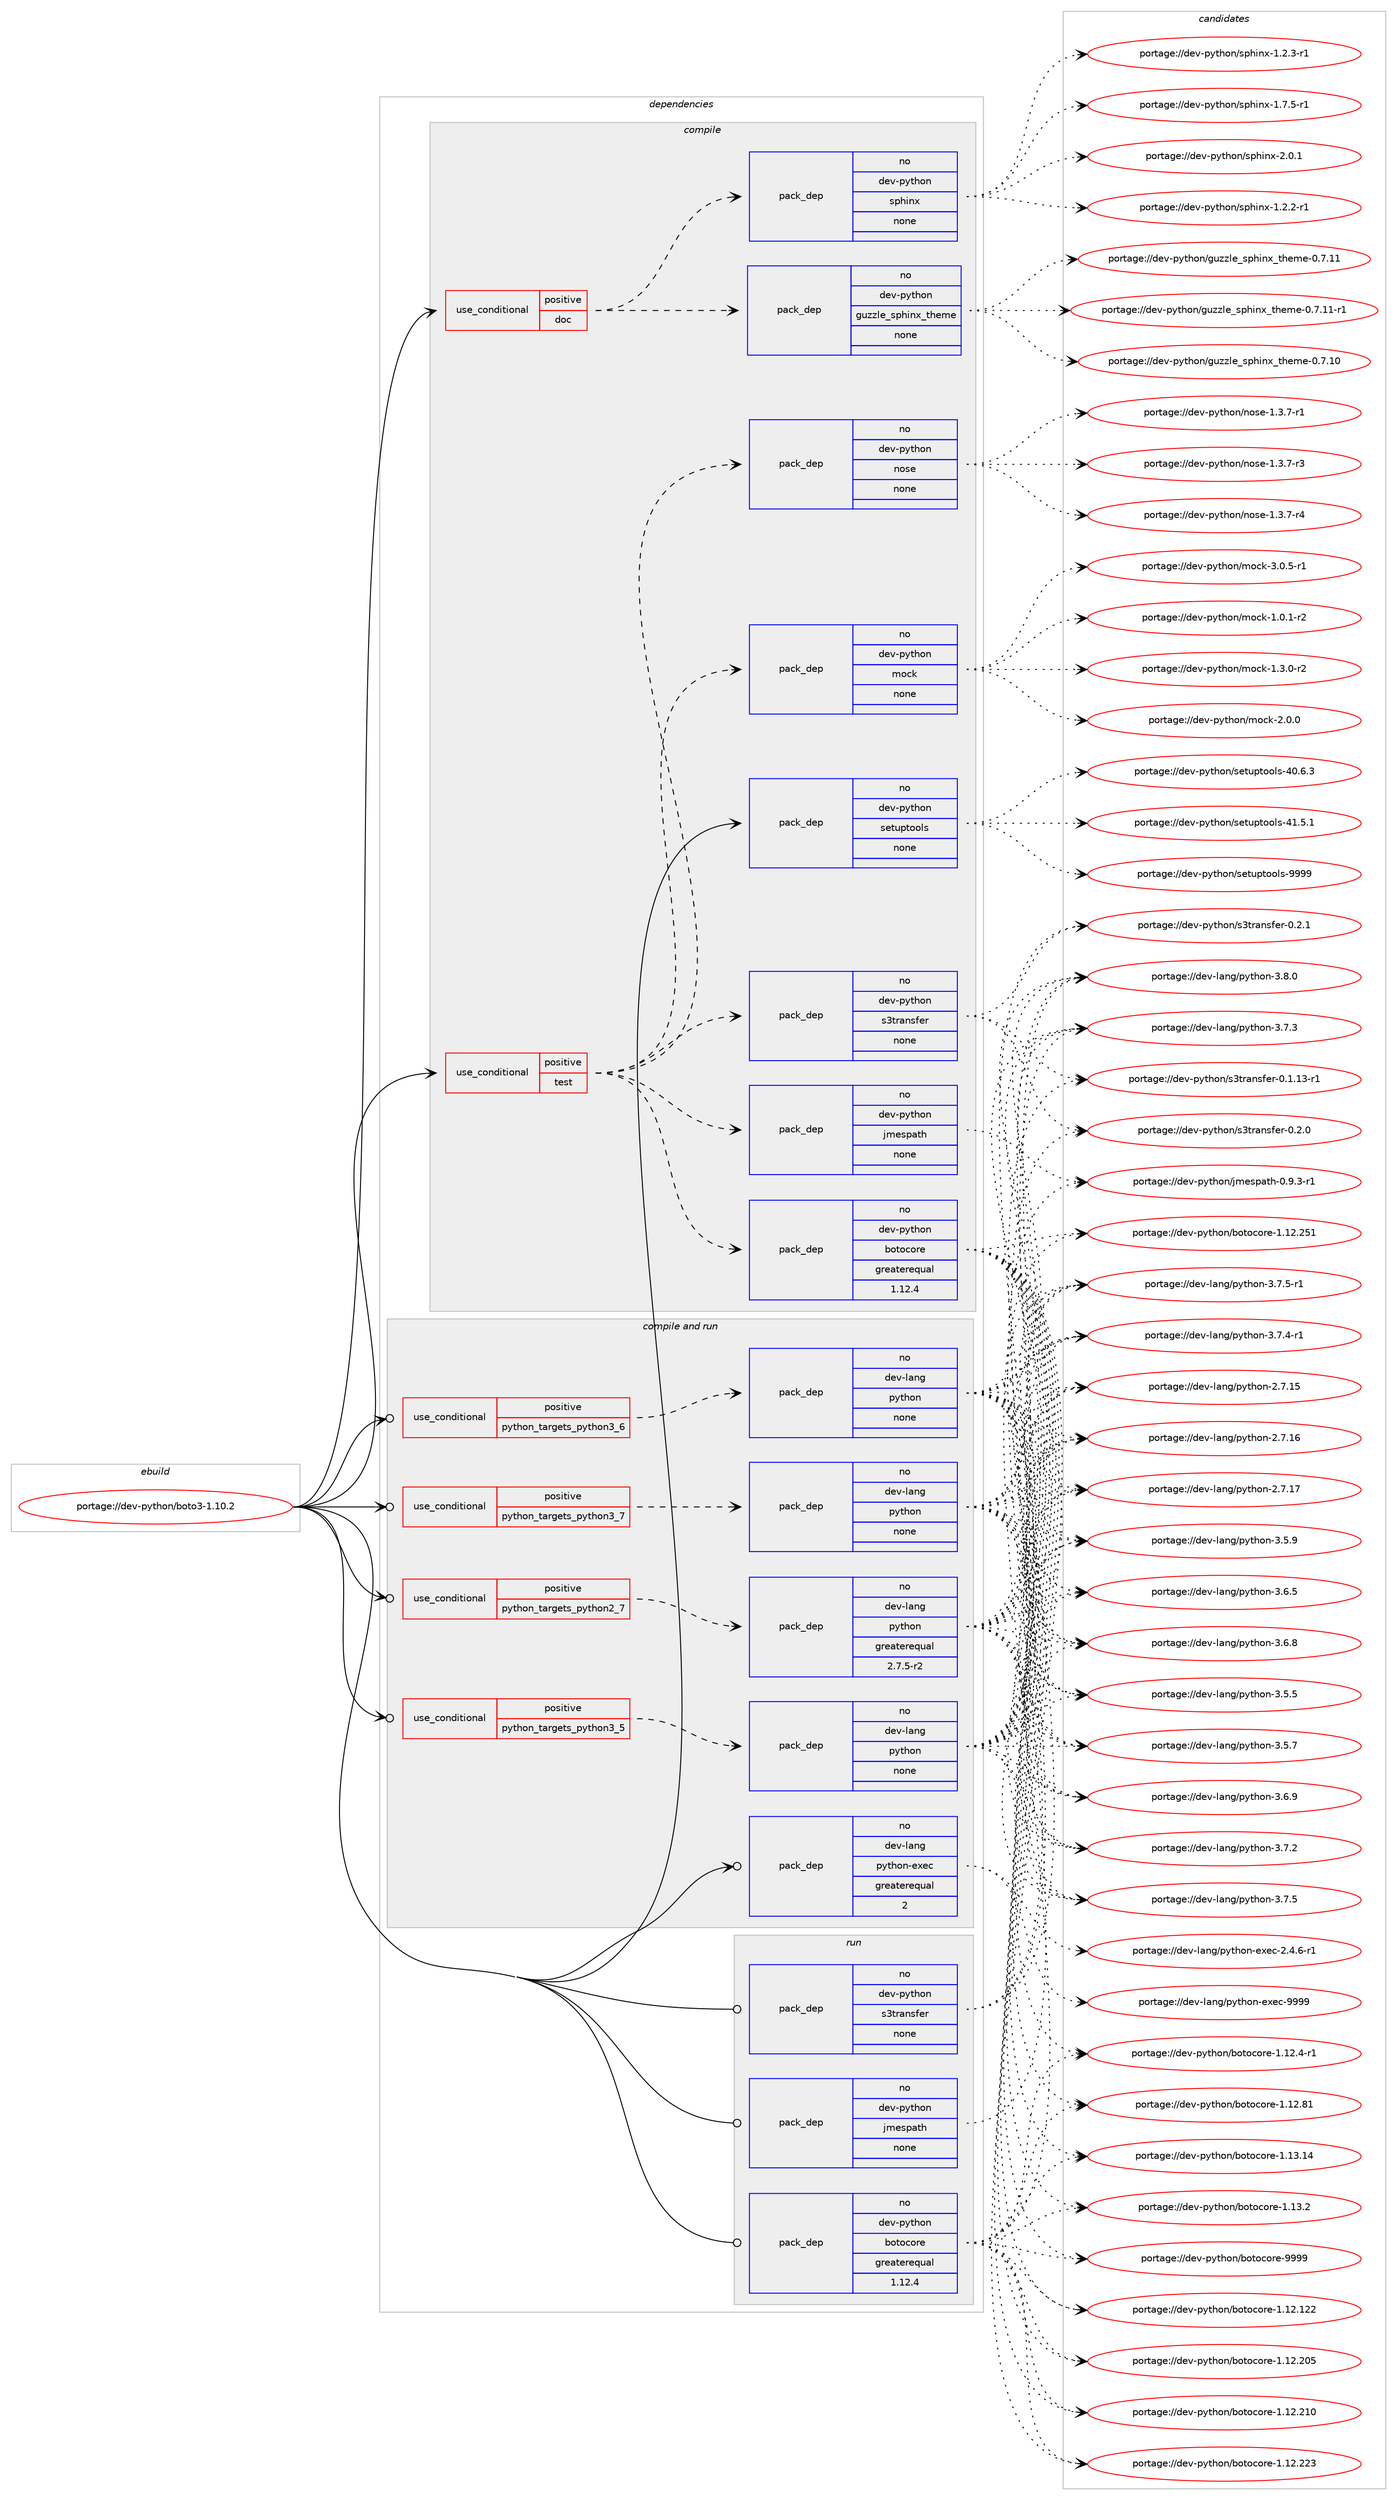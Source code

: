 digraph prolog {

# *************
# Graph options
# *************

newrank=true;
concentrate=true;
compound=true;
graph [rankdir=LR,fontname=Helvetica,fontsize=10,ranksep=1.5];#, ranksep=2.5, nodesep=0.2];
edge  [arrowhead=vee];
node  [fontname=Helvetica,fontsize=10];

# **********
# The ebuild
# **********

subgraph cluster_leftcol {
color=gray;
rank=same;
label=<<i>ebuild</i>>;
id [label="portage://dev-python/boto3-1.10.2", color=red, width=4, href="../dev-python/boto3-1.10.2.svg"];
}

# ****************
# The dependencies
# ****************

subgraph cluster_midcol {
color=gray;
label=<<i>dependencies</i>>;
subgraph cluster_compile {
fillcolor="#eeeeee";
style=filled;
label=<<i>compile</i>>;
subgraph cond26358 {
dependency132342 [label=<<TABLE BORDER="0" CELLBORDER="1" CELLSPACING="0" CELLPADDING="4"><TR><TD ROWSPAN="3" CELLPADDING="10">use_conditional</TD></TR><TR><TD>positive</TD></TR><TR><TD>doc</TD></TR></TABLE>>, shape=none, color=red];
subgraph pack102678 {
dependency132343 [label=<<TABLE BORDER="0" CELLBORDER="1" CELLSPACING="0" CELLPADDING="4" WIDTH="220"><TR><TD ROWSPAN="6" CELLPADDING="30">pack_dep</TD></TR><TR><TD WIDTH="110">no</TD></TR><TR><TD>dev-python</TD></TR><TR><TD>guzzle_sphinx_theme</TD></TR><TR><TD>none</TD></TR><TR><TD></TD></TR></TABLE>>, shape=none, color=blue];
}
dependency132342:e -> dependency132343:w [weight=20,style="dashed",arrowhead="vee"];
subgraph pack102679 {
dependency132344 [label=<<TABLE BORDER="0" CELLBORDER="1" CELLSPACING="0" CELLPADDING="4" WIDTH="220"><TR><TD ROWSPAN="6" CELLPADDING="30">pack_dep</TD></TR><TR><TD WIDTH="110">no</TD></TR><TR><TD>dev-python</TD></TR><TR><TD>sphinx</TD></TR><TR><TD>none</TD></TR><TR><TD></TD></TR></TABLE>>, shape=none, color=blue];
}
dependency132342:e -> dependency132344:w [weight=20,style="dashed",arrowhead="vee"];
}
id:e -> dependency132342:w [weight=20,style="solid",arrowhead="vee"];
subgraph cond26359 {
dependency132345 [label=<<TABLE BORDER="0" CELLBORDER="1" CELLSPACING="0" CELLPADDING="4"><TR><TD ROWSPAN="3" CELLPADDING="10">use_conditional</TD></TR><TR><TD>positive</TD></TR><TR><TD>test</TD></TR></TABLE>>, shape=none, color=red];
subgraph pack102680 {
dependency132346 [label=<<TABLE BORDER="0" CELLBORDER="1" CELLSPACING="0" CELLPADDING="4" WIDTH="220"><TR><TD ROWSPAN="6" CELLPADDING="30">pack_dep</TD></TR><TR><TD WIDTH="110">no</TD></TR><TR><TD>dev-python</TD></TR><TR><TD>botocore</TD></TR><TR><TD>greaterequal</TD></TR><TR><TD>1.12.4</TD></TR></TABLE>>, shape=none, color=blue];
}
dependency132345:e -> dependency132346:w [weight=20,style="dashed",arrowhead="vee"];
subgraph pack102681 {
dependency132347 [label=<<TABLE BORDER="0" CELLBORDER="1" CELLSPACING="0" CELLPADDING="4" WIDTH="220"><TR><TD ROWSPAN="6" CELLPADDING="30">pack_dep</TD></TR><TR><TD WIDTH="110">no</TD></TR><TR><TD>dev-python</TD></TR><TR><TD>jmespath</TD></TR><TR><TD>none</TD></TR><TR><TD></TD></TR></TABLE>>, shape=none, color=blue];
}
dependency132345:e -> dependency132347:w [weight=20,style="dashed",arrowhead="vee"];
subgraph pack102682 {
dependency132348 [label=<<TABLE BORDER="0" CELLBORDER="1" CELLSPACING="0" CELLPADDING="4" WIDTH="220"><TR><TD ROWSPAN="6" CELLPADDING="30">pack_dep</TD></TR><TR><TD WIDTH="110">no</TD></TR><TR><TD>dev-python</TD></TR><TR><TD>s3transfer</TD></TR><TR><TD>none</TD></TR><TR><TD></TD></TR></TABLE>>, shape=none, color=blue];
}
dependency132345:e -> dependency132348:w [weight=20,style="dashed",arrowhead="vee"];
subgraph pack102683 {
dependency132349 [label=<<TABLE BORDER="0" CELLBORDER="1" CELLSPACING="0" CELLPADDING="4" WIDTH="220"><TR><TD ROWSPAN="6" CELLPADDING="30">pack_dep</TD></TR><TR><TD WIDTH="110">no</TD></TR><TR><TD>dev-python</TD></TR><TR><TD>mock</TD></TR><TR><TD>none</TD></TR><TR><TD></TD></TR></TABLE>>, shape=none, color=blue];
}
dependency132345:e -> dependency132349:w [weight=20,style="dashed",arrowhead="vee"];
subgraph pack102684 {
dependency132350 [label=<<TABLE BORDER="0" CELLBORDER="1" CELLSPACING="0" CELLPADDING="4" WIDTH="220"><TR><TD ROWSPAN="6" CELLPADDING="30">pack_dep</TD></TR><TR><TD WIDTH="110">no</TD></TR><TR><TD>dev-python</TD></TR><TR><TD>nose</TD></TR><TR><TD>none</TD></TR><TR><TD></TD></TR></TABLE>>, shape=none, color=blue];
}
dependency132345:e -> dependency132350:w [weight=20,style="dashed",arrowhead="vee"];
}
id:e -> dependency132345:w [weight=20,style="solid",arrowhead="vee"];
subgraph pack102685 {
dependency132351 [label=<<TABLE BORDER="0" CELLBORDER="1" CELLSPACING="0" CELLPADDING="4" WIDTH="220"><TR><TD ROWSPAN="6" CELLPADDING="30">pack_dep</TD></TR><TR><TD WIDTH="110">no</TD></TR><TR><TD>dev-python</TD></TR><TR><TD>setuptools</TD></TR><TR><TD>none</TD></TR><TR><TD></TD></TR></TABLE>>, shape=none, color=blue];
}
id:e -> dependency132351:w [weight=20,style="solid",arrowhead="vee"];
}
subgraph cluster_compileandrun {
fillcolor="#eeeeee";
style=filled;
label=<<i>compile and run</i>>;
subgraph cond26360 {
dependency132352 [label=<<TABLE BORDER="0" CELLBORDER="1" CELLSPACING="0" CELLPADDING="4"><TR><TD ROWSPAN="3" CELLPADDING="10">use_conditional</TD></TR><TR><TD>positive</TD></TR><TR><TD>python_targets_python2_7</TD></TR></TABLE>>, shape=none, color=red];
subgraph pack102686 {
dependency132353 [label=<<TABLE BORDER="0" CELLBORDER="1" CELLSPACING="0" CELLPADDING="4" WIDTH="220"><TR><TD ROWSPAN="6" CELLPADDING="30">pack_dep</TD></TR><TR><TD WIDTH="110">no</TD></TR><TR><TD>dev-lang</TD></TR><TR><TD>python</TD></TR><TR><TD>greaterequal</TD></TR><TR><TD>2.7.5-r2</TD></TR></TABLE>>, shape=none, color=blue];
}
dependency132352:e -> dependency132353:w [weight=20,style="dashed",arrowhead="vee"];
}
id:e -> dependency132352:w [weight=20,style="solid",arrowhead="odotvee"];
subgraph cond26361 {
dependency132354 [label=<<TABLE BORDER="0" CELLBORDER="1" CELLSPACING="0" CELLPADDING="4"><TR><TD ROWSPAN="3" CELLPADDING="10">use_conditional</TD></TR><TR><TD>positive</TD></TR><TR><TD>python_targets_python3_5</TD></TR></TABLE>>, shape=none, color=red];
subgraph pack102687 {
dependency132355 [label=<<TABLE BORDER="0" CELLBORDER="1" CELLSPACING="0" CELLPADDING="4" WIDTH="220"><TR><TD ROWSPAN="6" CELLPADDING="30">pack_dep</TD></TR><TR><TD WIDTH="110">no</TD></TR><TR><TD>dev-lang</TD></TR><TR><TD>python</TD></TR><TR><TD>none</TD></TR><TR><TD></TD></TR></TABLE>>, shape=none, color=blue];
}
dependency132354:e -> dependency132355:w [weight=20,style="dashed",arrowhead="vee"];
}
id:e -> dependency132354:w [weight=20,style="solid",arrowhead="odotvee"];
subgraph cond26362 {
dependency132356 [label=<<TABLE BORDER="0" CELLBORDER="1" CELLSPACING="0" CELLPADDING="4"><TR><TD ROWSPAN="3" CELLPADDING="10">use_conditional</TD></TR><TR><TD>positive</TD></TR><TR><TD>python_targets_python3_6</TD></TR></TABLE>>, shape=none, color=red];
subgraph pack102688 {
dependency132357 [label=<<TABLE BORDER="0" CELLBORDER="1" CELLSPACING="0" CELLPADDING="4" WIDTH="220"><TR><TD ROWSPAN="6" CELLPADDING="30">pack_dep</TD></TR><TR><TD WIDTH="110">no</TD></TR><TR><TD>dev-lang</TD></TR><TR><TD>python</TD></TR><TR><TD>none</TD></TR><TR><TD></TD></TR></TABLE>>, shape=none, color=blue];
}
dependency132356:e -> dependency132357:w [weight=20,style="dashed",arrowhead="vee"];
}
id:e -> dependency132356:w [weight=20,style="solid",arrowhead="odotvee"];
subgraph cond26363 {
dependency132358 [label=<<TABLE BORDER="0" CELLBORDER="1" CELLSPACING="0" CELLPADDING="4"><TR><TD ROWSPAN="3" CELLPADDING="10">use_conditional</TD></TR><TR><TD>positive</TD></TR><TR><TD>python_targets_python3_7</TD></TR></TABLE>>, shape=none, color=red];
subgraph pack102689 {
dependency132359 [label=<<TABLE BORDER="0" CELLBORDER="1" CELLSPACING="0" CELLPADDING="4" WIDTH="220"><TR><TD ROWSPAN="6" CELLPADDING="30">pack_dep</TD></TR><TR><TD WIDTH="110">no</TD></TR><TR><TD>dev-lang</TD></TR><TR><TD>python</TD></TR><TR><TD>none</TD></TR><TR><TD></TD></TR></TABLE>>, shape=none, color=blue];
}
dependency132358:e -> dependency132359:w [weight=20,style="dashed",arrowhead="vee"];
}
id:e -> dependency132358:w [weight=20,style="solid",arrowhead="odotvee"];
subgraph pack102690 {
dependency132360 [label=<<TABLE BORDER="0" CELLBORDER="1" CELLSPACING="0" CELLPADDING="4" WIDTH="220"><TR><TD ROWSPAN="6" CELLPADDING="30">pack_dep</TD></TR><TR><TD WIDTH="110">no</TD></TR><TR><TD>dev-lang</TD></TR><TR><TD>python-exec</TD></TR><TR><TD>greaterequal</TD></TR><TR><TD>2</TD></TR></TABLE>>, shape=none, color=blue];
}
id:e -> dependency132360:w [weight=20,style="solid",arrowhead="odotvee"];
}
subgraph cluster_run {
fillcolor="#eeeeee";
style=filled;
label=<<i>run</i>>;
subgraph pack102691 {
dependency132361 [label=<<TABLE BORDER="0" CELLBORDER="1" CELLSPACING="0" CELLPADDING="4" WIDTH="220"><TR><TD ROWSPAN="6" CELLPADDING="30">pack_dep</TD></TR><TR><TD WIDTH="110">no</TD></TR><TR><TD>dev-python</TD></TR><TR><TD>botocore</TD></TR><TR><TD>greaterequal</TD></TR><TR><TD>1.12.4</TD></TR></TABLE>>, shape=none, color=blue];
}
id:e -> dependency132361:w [weight=20,style="solid",arrowhead="odot"];
subgraph pack102692 {
dependency132362 [label=<<TABLE BORDER="0" CELLBORDER="1" CELLSPACING="0" CELLPADDING="4" WIDTH="220"><TR><TD ROWSPAN="6" CELLPADDING="30">pack_dep</TD></TR><TR><TD WIDTH="110">no</TD></TR><TR><TD>dev-python</TD></TR><TR><TD>jmespath</TD></TR><TR><TD>none</TD></TR><TR><TD></TD></TR></TABLE>>, shape=none, color=blue];
}
id:e -> dependency132362:w [weight=20,style="solid",arrowhead="odot"];
subgraph pack102693 {
dependency132363 [label=<<TABLE BORDER="0" CELLBORDER="1" CELLSPACING="0" CELLPADDING="4" WIDTH="220"><TR><TD ROWSPAN="6" CELLPADDING="30">pack_dep</TD></TR><TR><TD WIDTH="110">no</TD></TR><TR><TD>dev-python</TD></TR><TR><TD>s3transfer</TD></TR><TR><TD>none</TD></TR><TR><TD></TD></TR></TABLE>>, shape=none, color=blue];
}
id:e -> dependency132363:w [weight=20,style="solid",arrowhead="odot"];
}
}

# **************
# The candidates
# **************

subgraph cluster_choices {
rank=same;
color=gray;
label=<<i>candidates</i>>;

subgraph choice102678 {
color=black;
nodesep=1;
choiceportage1001011184511212111610411111047103117122122108101951151121041051101209511610410110910145484655464948 [label="portage://dev-python/guzzle_sphinx_theme-0.7.10", color=red, width=4,href="../dev-python/guzzle_sphinx_theme-0.7.10.svg"];
choiceportage1001011184511212111610411111047103117122122108101951151121041051101209511610410110910145484655464949 [label="portage://dev-python/guzzle_sphinx_theme-0.7.11", color=red, width=4,href="../dev-python/guzzle_sphinx_theme-0.7.11.svg"];
choiceportage10010111845112121116104111110471031171221221081019511511210410511012095116104101109101454846554649494511449 [label="portage://dev-python/guzzle_sphinx_theme-0.7.11-r1", color=red, width=4,href="../dev-python/guzzle_sphinx_theme-0.7.11-r1.svg"];
dependency132343:e -> choiceportage1001011184511212111610411111047103117122122108101951151121041051101209511610410110910145484655464948:w [style=dotted,weight="100"];
dependency132343:e -> choiceportage1001011184511212111610411111047103117122122108101951151121041051101209511610410110910145484655464949:w [style=dotted,weight="100"];
dependency132343:e -> choiceportage10010111845112121116104111110471031171221221081019511511210410511012095116104101109101454846554649494511449:w [style=dotted,weight="100"];
}
subgraph choice102679 {
color=black;
nodesep=1;
choiceportage10010111845112121116104111110471151121041051101204549465046504511449 [label="portage://dev-python/sphinx-1.2.2-r1", color=red, width=4,href="../dev-python/sphinx-1.2.2-r1.svg"];
choiceportage10010111845112121116104111110471151121041051101204549465046514511449 [label="portage://dev-python/sphinx-1.2.3-r1", color=red, width=4,href="../dev-python/sphinx-1.2.3-r1.svg"];
choiceportage10010111845112121116104111110471151121041051101204549465546534511449 [label="portage://dev-python/sphinx-1.7.5-r1", color=red, width=4,href="../dev-python/sphinx-1.7.5-r1.svg"];
choiceportage1001011184511212111610411111047115112104105110120455046484649 [label="portage://dev-python/sphinx-2.0.1", color=red, width=4,href="../dev-python/sphinx-2.0.1.svg"];
dependency132344:e -> choiceportage10010111845112121116104111110471151121041051101204549465046504511449:w [style=dotted,weight="100"];
dependency132344:e -> choiceportage10010111845112121116104111110471151121041051101204549465046514511449:w [style=dotted,weight="100"];
dependency132344:e -> choiceportage10010111845112121116104111110471151121041051101204549465546534511449:w [style=dotted,weight="100"];
dependency132344:e -> choiceportage1001011184511212111610411111047115112104105110120455046484649:w [style=dotted,weight="100"];
}
subgraph choice102680 {
color=black;
nodesep=1;
choiceportage10010111845112121116104111110479811111611199111114101454946495046495050 [label="portage://dev-python/botocore-1.12.122", color=red, width=4,href="../dev-python/botocore-1.12.122.svg"];
choiceportage10010111845112121116104111110479811111611199111114101454946495046504853 [label="portage://dev-python/botocore-1.12.205", color=red, width=4,href="../dev-python/botocore-1.12.205.svg"];
choiceportage10010111845112121116104111110479811111611199111114101454946495046504948 [label="portage://dev-python/botocore-1.12.210", color=red, width=4,href="../dev-python/botocore-1.12.210.svg"];
choiceportage10010111845112121116104111110479811111611199111114101454946495046505051 [label="portage://dev-python/botocore-1.12.223", color=red, width=4,href="../dev-python/botocore-1.12.223.svg"];
choiceportage10010111845112121116104111110479811111611199111114101454946495046505349 [label="portage://dev-python/botocore-1.12.251", color=red, width=4,href="../dev-python/botocore-1.12.251.svg"];
choiceportage10010111845112121116104111110479811111611199111114101454946495046524511449 [label="portage://dev-python/botocore-1.12.4-r1", color=red, width=4,href="../dev-python/botocore-1.12.4-r1.svg"];
choiceportage100101118451121211161041111104798111116111991111141014549464950465649 [label="portage://dev-python/botocore-1.12.81", color=red, width=4,href="../dev-python/botocore-1.12.81.svg"];
choiceportage100101118451121211161041111104798111116111991111141014549464951464952 [label="portage://dev-python/botocore-1.13.14", color=red, width=4,href="../dev-python/botocore-1.13.14.svg"];
choiceportage1001011184511212111610411111047981111161119911111410145494649514650 [label="portage://dev-python/botocore-1.13.2", color=red, width=4,href="../dev-python/botocore-1.13.2.svg"];
choiceportage100101118451121211161041111104798111116111991111141014557575757 [label="portage://dev-python/botocore-9999", color=red, width=4,href="../dev-python/botocore-9999.svg"];
dependency132346:e -> choiceportage10010111845112121116104111110479811111611199111114101454946495046495050:w [style=dotted,weight="100"];
dependency132346:e -> choiceportage10010111845112121116104111110479811111611199111114101454946495046504853:w [style=dotted,weight="100"];
dependency132346:e -> choiceportage10010111845112121116104111110479811111611199111114101454946495046504948:w [style=dotted,weight="100"];
dependency132346:e -> choiceportage10010111845112121116104111110479811111611199111114101454946495046505051:w [style=dotted,weight="100"];
dependency132346:e -> choiceportage10010111845112121116104111110479811111611199111114101454946495046505349:w [style=dotted,weight="100"];
dependency132346:e -> choiceportage10010111845112121116104111110479811111611199111114101454946495046524511449:w [style=dotted,weight="100"];
dependency132346:e -> choiceportage100101118451121211161041111104798111116111991111141014549464950465649:w [style=dotted,weight="100"];
dependency132346:e -> choiceportage100101118451121211161041111104798111116111991111141014549464951464952:w [style=dotted,weight="100"];
dependency132346:e -> choiceportage1001011184511212111610411111047981111161119911111410145494649514650:w [style=dotted,weight="100"];
dependency132346:e -> choiceportage100101118451121211161041111104798111116111991111141014557575757:w [style=dotted,weight="100"];
}
subgraph choice102681 {
color=black;
nodesep=1;
choiceportage1001011184511212111610411111047106109101115112971161044548465746514511449 [label="portage://dev-python/jmespath-0.9.3-r1", color=red, width=4,href="../dev-python/jmespath-0.9.3-r1.svg"];
dependency132347:e -> choiceportage1001011184511212111610411111047106109101115112971161044548465746514511449:w [style=dotted,weight="100"];
}
subgraph choice102682 {
color=black;
nodesep=1;
choiceportage10010111845112121116104111110471155111611497110115102101114454846494649514511449 [label="portage://dev-python/s3transfer-0.1.13-r1", color=red, width=4,href="../dev-python/s3transfer-0.1.13-r1.svg"];
choiceportage10010111845112121116104111110471155111611497110115102101114454846504648 [label="portage://dev-python/s3transfer-0.2.0", color=red, width=4,href="../dev-python/s3transfer-0.2.0.svg"];
choiceportage10010111845112121116104111110471155111611497110115102101114454846504649 [label="portage://dev-python/s3transfer-0.2.1", color=red, width=4,href="../dev-python/s3transfer-0.2.1.svg"];
dependency132348:e -> choiceportage10010111845112121116104111110471155111611497110115102101114454846494649514511449:w [style=dotted,weight="100"];
dependency132348:e -> choiceportage10010111845112121116104111110471155111611497110115102101114454846504648:w [style=dotted,weight="100"];
dependency132348:e -> choiceportage10010111845112121116104111110471155111611497110115102101114454846504649:w [style=dotted,weight="100"];
}
subgraph choice102683 {
color=black;
nodesep=1;
choiceportage1001011184511212111610411111047109111991074549464846494511450 [label="portage://dev-python/mock-1.0.1-r2", color=red, width=4,href="../dev-python/mock-1.0.1-r2.svg"];
choiceportage1001011184511212111610411111047109111991074549465146484511450 [label="portage://dev-python/mock-1.3.0-r2", color=red, width=4,href="../dev-python/mock-1.3.0-r2.svg"];
choiceportage100101118451121211161041111104710911199107455046484648 [label="portage://dev-python/mock-2.0.0", color=red, width=4,href="../dev-python/mock-2.0.0.svg"];
choiceportage1001011184511212111610411111047109111991074551464846534511449 [label="portage://dev-python/mock-3.0.5-r1", color=red, width=4,href="../dev-python/mock-3.0.5-r1.svg"];
dependency132349:e -> choiceportage1001011184511212111610411111047109111991074549464846494511450:w [style=dotted,weight="100"];
dependency132349:e -> choiceportage1001011184511212111610411111047109111991074549465146484511450:w [style=dotted,weight="100"];
dependency132349:e -> choiceportage100101118451121211161041111104710911199107455046484648:w [style=dotted,weight="100"];
dependency132349:e -> choiceportage1001011184511212111610411111047109111991074551464846534511449:w [style=dotted,weight="100"];
}
subgraph choice102684 {
color=black;
nodesep=1;
choiceportage10010111845112121116104111110471101111151014549465146554511449 [label="portage://dev-python/nose-1.3.7-r1", color=red, width=4,href="../dev-python/nose-1.3.7-r1.svg"];
choiceportage10010111845112121116104111110471101111151014549465146554511451 [label="portage://dev-python/nose-1.3.7-r3", color=red, width=4,href="../dev-python/nose-1.3.7-r3.svg"];
choiceportage10010111845112121116104111110471101111151014549465146554511452 [label="portage://dev-python/nose-1.3.7-r4", color=red, width=4,href="../dev-python/nose-1.3.7-r4.svg"];
dependency132350:e -> choiceportage10010111845112121116104111110471101111151014549465146554511449:w [style=dotted,weight="100"];
dependency132350:e -> choiceportage10010111845112121116104111110471101111151014549465146554511451:w [style=dotted,weight="100"];
dependency132350:e -> choiceportage10010111845112121116104111110471101111151014549465146554511452:w [style=dotted,weight="100"];
}
subgraph choice102685 {
color=black;
nodesep=1;
choiceportage100101118451121211161041111104711510111611711211611111110811545524846544651 [label="portage://dev-python/setuptools-40.6.3", color=red, width=4,href="../dev-python/setuptools-40.6.3.svg"];
choiceportage100101118451121211161041111104711510111611711211611111110811545524946534649 [label="portage://dev-python/setuptools-41.5.1", color=red, width=4,href="../dev-python/setuptools-41.5.1.svg"];
choiceportage10010111845112121116104111110471151011161171121161111111081154557575757 [label="portage://dev-python/setuptools-9999", color=red, width=4,href="../dev-python/setuptools-9999.svg"];
dependency132351:e -> choiceportage100101118451121211161041111104711510111611711211611111110811545524846544651:w [style=dotted,weight="100"];
dependency132351:e -> choiceportage100101118451121211161041111104711510111611711211611111110811545524946534649:w [style=dotted,weight="100"];
dependency132351:e -> choiceportage10010111845112121116104111110471151011161171121161111111081154557575757:w [style=dotted,weight="100"];
}
subgraph choice102686 {
color=black;
nodesep=1;
choiceportage10010111845108971101034711212111610411111045504655464953 [label="portage://dev-lang/python-2.7.15", color=red, width=4,href="../dev-lang/python-2.7.15.svg"];
choiceportage10010111845108971101034711212111610411111045504655464954 [label="portage://dev-lang/python-2.7.16", color=red, width=4,href="../dev-lang/python-2.7.16.svg"];
choiceportage10010111845108971101034711212111610411111045504655464955 [label="portage://dev-lang/python-2.7.17", color=red, width=4,href="../dev-lang/python-2.7.17.svg"];
choiceportage100101118451089711010347112121116104111110455146534653 [label="portage://dev-lang/python-3.5.5", color=red, width=4,href="../dev-lang/python-3.5.5.svg"];
choiceportage100101118451089711010347112121116104111110455146534655 [label="portage://dev-lang/python-3.5.7", color=red, width=4,href="../dev-lang/python-3.5.7.svg"];
choiceportage100101118451089711010347112121116104111110455146534657 [label="portage://dev-lang/python-3.5.9", color=red, width=4,href="../dev-lang/python-3.5.9.svg"];
choiceportage100101118451089711010347112121116104111110455146544653 [label="portage://dev-lang/python-3.6.5", color=red, width=4,href="../dev-lang/python-3.6.5.svg"];
choiceportage100101118451089711010347112121116104111110455146544656 [label="portage://dev-lang/python-3.6.8", color=red, width=4,href="../dev-lang/python-3.6.8.svg"];
choiceportage100101118451089711010347112121116104111110455146544657 [label="portage://dev-lang/python-3.6.9", color=red, width=4,href="../dev-lang/python-3.6.9.svg"];
choiceportage100101118451089711010347112121116104111110455146554650 [label="portage://dev-lang/python-3.7.2", color=red, width=4,href="../dev-lang/python-3.7.2.svg"];
choiceportage100101118451089711010347112121116104111110455146554651 [label="portage://dev-lang/python-3.7.3", color=red, width=4,href="../dev-lang/python-3.7.3.svg"];
choiceportage1001011184510897110103471121211161041111104551465546524511449 [label="portage://dev-lang/python-3.7.4-r1", color=red, width=4,href="../dev-lang/python-3.7.4-r1.svg"];
choiceportage100101118451089711010347112121116104111110455146554653 [label="portage://dev-lang/python-3.7.5", color=red, width=4,href="../dev-lang/python-3.7.5.svg"];
choiceportage1001011184510897110103471121211161041111104551465546534511449 [label="portage://dev-lang/python-3.7.5-r1", color=red, width=4,href="../dev-lang/python-3.7.5-r1.svg"];
choiceportage100101118451089711010347112121116104111110455146564648 [label="portage://dev-lang/python-3.8.0", color=red, width=4,href="../dev-lang/python-3.8.0.svg"];
dependency132353:e -> choiceportage10010111845108971101034711212111610411111045504655464953:w [style=dotted,weight="100"];
dependency132353:e -> choiceportage10010111845108971101034711212111610411111045504655464954:w [style=dotted,weight="100"];
dependency132353:e -> choiceportage10010111845108971101034711212111610411111045504655464955:w [style=dotted,weight="100"];
dependency132353:e -> choiceportage100101118451089711010347112121116104111110455146534653:w [style=dotted,weight="100"];
dependency132353:e -> choiceportage100101118451089711010347112121116104111110455146534655:w [style=dotted,weight="100"];
dependency132353:e -> choiceportage100101118451089711010347112121116104111110455146534657:w [style=dotted,weight="100"];
dependency132353:e -> choiceportage100101118451089711010347112121116104111110455146544653:w [style=dotted,weight="100"];
dependency132353:e -> choiceportage100101118451089711010347112121116104111110455146544656:w [style=dotted,weight="100"];
dependency132353:e -> choiceportage100101118451089711010347112121116104111110455146544657:w [style=dotted,weight="100"];
dependency132353:e -> choiceportage100101118451089711010347112121116104111110455146554650:w [style=dotted,weight="100"];
dependency132353:e -> choiceportage100101118451089711010347112121116104111110455146554651:w [style=dotted,weight="100"];
dependency132353:e -> choiceportage1001011184510897110103471121211161041111104551465546524511449:w [style=dotted,weight="100"];
dependency132353:e -> choiceportage100101118451089711010347112121116104111110455146554653:w [style=dotted,weight="100"];
dependency132353:e -> choiceportage1001011184510897110103471121211161041111104551465546534511449:w [style=dotted,weight="100"];
dependency132353:e -> choiceportage100101118451089711010347112121116104111110455146564648:w [style=dotted,weight="100"];
}
subgraph choice102687 {
color=black;
nodesep=1;
choiceportage10010111845108971101034711212111610411111045504655464953 [label="portage://dev-lang/python-2.7.15", color=red, width=4,href="../dev-lang/python-2.7.15.svg"];
choiceportage10010111845108971101034711212111610411111045504655464954 [label="portage://dev-lang/python-2.7.16", color=red, width=4,href="../dev-lang/python-2.7.16.svg"];
choiceportage10010111845108971101034711212111610411111045504655464955 [label="portage://dev-lang/python-2.7.17", color=red, width=4,href="../dev-lang/python-2.7.17.svg"];
choiceportage100101118451089711010347112121116104111110455146534653 [label="portage://dev-lang/python-3.5.5", color=red, width=4,href="../dev-lang/python-3.5.5.svg"];
choiceportage100101118451089711010347112121116104111110455146534655 [label="portage://dev-lang/python-3.5.7", color=red, width=4,href="../dev-lang/python-3.5.7.svg"];
choiceportage100101118451089711010347112121116104111110455146534657 [label="portage://dev-lang/python-3.5.9", color=red, width=4,href="../dev-lang/python-3.5.9.svg"];
choiceportage100101118451089711010347112121116104111110455146544653 [label="portage://dev-lang/python-3.6.5", color=red, width=4,href="../dev-lang/python-3.6.5.svg"];
choiceportage100101118451089711010347112121116104111110455146544656 [label="portage://dev-lang/python-3.6.8", color=red, width=4,href="../dev-lang/python-3.6.8.svg"];
choiceportage100101118451089711010347112121116104111110455146544657 [label="portage://dev-lang/python-3.6.9", color=red, width=4,href="../dev-lang/python-3.6.9.svg"];
choiceportage100101118451089711010347112121116104111110455146554650 [label="portage://dev-lang/python-3.7.2", color=red, width=4,href="../dev-lang/python-3.7.2.svg"];
choiceportage100101118451089711010347112121116104111110455146554651 [label="portage://dev-lang/python-3.7.3", color=red, width=4,href="../dev-lang/python-3.7.3.svg"];
choiceportage1001011184510897110103471121211161041111104551465546524511449 [label="portage://dev-lang/python-3.7.4-r1", color=red, width=4,href="../dev-lang/python-3.7.4-r1.svg"];
choiceportage100101118451089711010347112121116104111110455146554653 [label="portage://dev-lang/python-3.7.5", color=red, width=4,href="../dev-lang/python-3.7.5.svg"];
choiceportage1001011184510897110103471121211161041111104551465546534511449 [label="portage://dev-lang/python-3.7.5-r1", color=red, width=4,href="../dev-lang/python-3.7.5-r1.svg"];
choiceportage100101118451089711010347112121116104111110455146564648 [label="portage://dev-lang/python-3.8.0", color=red, width=4,href="../dev-lang/python-3.8.0.svg"];
dependency132355:e -> choiceportage10010111845108971101034711212111610411111045504655464953:w [style=dotted,weight="100"];
dependency132355:e -> choiceportage10010111845108971101034711212111610411111045504655464954:w [style=dotted,weight="100"];
dependency132355:e -> choiceportage10010111845108971101034711212111610411111045504655464955:w [style=dotted,weight="100"];
dependency132355:e -> choiceportage100101118451089711010347112121116104111110455146534653:w [style=dotted,weight="100"];
dependency132355:e -> choiceportage100101118451089711010347112121116104111110455146534655:w [style=dotted,weight="100"];
dependency132355:e -> choiceportage100101118451089711010347112121116104111110455146534657:w [style=dotted,weight="100"];
dependency132355:e -> choiceportage100101118451089711010347112121116104111110455146544653:w [style=dotted,weight="100"];
dependency132355:e -> choiceportage100101118451089711010347112121116104111110455146544656:w [style=dotted,weight="100"];
dependency132355:e -> choiceportage100101118451089711010347112121116104111110455146544657:w [style=dotted,weight="100"];
dependency132355:e -> choiceportage100101118451089711010347112121116104111110455146554650:w [style=dotted,weight="100"];
dependency132355:e -> choiceportage100101118451089711010347112121116104111110455146554651:w [style=dotted,weight="100"];
dependency132355:e -> choiceportage1001011184510897110103471121211161041111104551465546524511449:w [style=dotted,weight="100"];
dependency132355:e -> choiceportage100101118451089711010347112121116104111110455146554653:w [style=dotted,weight="100"];
dependency132355:e -> choiceportage1001011184510897110103471121211161041111104551465546534511449:w [style=dotted,weight="100"];
dependency132355:e -> choiceportage100101118451089711010347112121116104111110455146564648:w [style=dotted,weight="100"];
}
subgraph choice102688 {
color=black;
nodesep=1;
choiceportage10010111845108971101034711212111610411111045504655464953 [label="portage://dev-lang/python-2.7.15", color=red, width=4,href="../dev-lang/python-2.7.15.svg"];
choiceportage10010111845108971101034711212111610411111045504655464954 [label="portage://dev-lang/python-2.7.16", color=red, width=4,href="../dev-lang/python-2.7.16.svg"];
choiceportage10010111845108971101034711212111610411111045504655464955 [label="portage://dev-lang/python-2.7.17", color=red, width=4,href="../dev-lang/python-2.7.17.svg"];
choiceportage100101118451089711010347112121116104111110455146534653 [label="portage://dev-lang/python-3.5.5", color=red, width=4,href="../dev-lang/python-3.5.5.svg"];
choiceportage100101118451089711010347112121116104111110455146534655 [label="portage://dev-lang/python-3.5.7", color=red, width=4,href="../dev-lang/python-3.5.7.svg"];
choiceportage100101118451089711010347112121116104111110455146534657 [label="portage://dev-lang/python-3.5.9", color=red, width=4,href="../dev-lang/python-3.5.9.svg"];
choiceportage100101118451089711010347112121116104111110455146544653 [label="portage://dev-lang/python-3.6.5", color=red, width=4,href="../dev-lang/python-3.6.5.svg"];
choiceportage100101118451089711010347112121116104111110455146544656 [label="portage://dev-lang/python-3.6.8", color=red, width=4,href="../dev-lang/python-3.6.8.svg"];
choiceportage100101118451089711010347112121116104111110455146544657 [label="portage://dev-lang/python-3.6.9", color=red, width=4,href="../dev-lang/python-3.6.9.svg"];
choiceportage100101118451089711010347112121116104111110455146554650 [label="portage://dev-lang/python-3.7.2", color=red, width=4,href="../dev-lang/python-3.7.2.svg"];
choiceportage100101118451089711010347112121116104111110455146554651 [label="portage://dev-lang/python-3.7.3", color=red, width=4,href="../dev-lang/python-3.7.3.svg"];
choiceportage1001011184510897110103471121211161041111104551465546524511449 [label="portage://dev-lang/python-3.7.4-r1", color=red, width=4,href="../dev-lang/python-3.7.4-r1.svg"];
choiceportage100101118451089711010347112121116104111110455146554653 [label="portage://dev-lang/python-3.7.5", color=red, width=4,href="../dev-lang/python-3.7.5.svg"];
choiceportage1001011184510897110103471121211161041111104551465546534511449 [label="portage://dev-lang/python-3.7.5-r1", color=red, width=4,href="../dev-lang/python-3.7.5-r1.svg"];
choiceportage100101118451089711010347112121116104111110455146564648 [label="portage://dev-lang/python-3.8.0", color=red, width=4,href="../dev-lang/python-3.8.0.svg"];
dependency132357:e -> choiceportage10010111845108971101034711212111610411111045504655464953:w [style=dotted,weight="100"];
dependency132357:e -> choiceportage10010111845108971101034711212111610411111045504655464954:w [style=dotted,weight="100"];
dependency132357:e -> choiceportage10010111845108971101034711212111610411111045504655464955:w [style=dotted,weight="100"];
dependency132357:e -> choiceportage100101118451089711010347112121116104111110455146534653:w [style=dotted,weight="100"];
dependency132357:e -> choiceportage100101118451089711010347112121116104111110455146534655:w [style=dotted,weight="100"];
dependency132357:e -> choiceportage100101118451089711010347112121116104111110455146534657:w [style=dotted,weight="100"];
dependency132357:e -> choiceportage100101118451089711010347112121116104111110455146544653:w [style=dotted,weight="100"];
dependency132357:e -> choiceportage100101118451089711010347112121116104111110455146544656:w [style=dotted,weight="100"];
dependency132357:e -> choiceportage100101118451089711010347112121116104111110455146544657:w [style=dotted,weight="100"];
dependency132357:e -> choiceportage100101118451089711010347112121116104111110455146554650:w [style=dotted,weight="100"];
dependency132357:e -> choiceportage100101118451089711010347112121116104111110455146554651:w [style=dotted,weight="100"];
dependency132357:e -> choiceportage1001011184510897110103471121211161041111104551465546524511449:w [style=dotted,weight="100"];
dependency132357:e -> choiceportage100101118451089711010347112121116104111110455146554653:w [style=dotted,weight="100"];
dependency132357:e -> choiceportage1001011184510897110103471121211161041111104551465546534511449:w [style=dotted,weight="100"];
dependency132357:e -> choiceportage100101118451089711010347112121116104111110455146564648:w [style=dotted,weight="100"];
}
subgraph choice102689 {
color=black;
nodesep=1;
choiceportage10010111845108971101034711212111610411111045504655464953 [label="portage://dev-lang/python-2.7.15", color=red, width=4,href="../dev-lang/python-2.7.15.svg"];
choiceportage10010111845108971101034711212111610411111045504655464954 [label="portage://dev-lang/python-2.7.16", color=red, width=4,href="../dev-lang/python-2.7.16.svg"];
choiceportage10010111845108971101034711212111610411111045504655464955 [label="portage://dev-lang/python-2.7.17", color=red, width=4,href="../dev-lang/python-2.7.17.svg"];
choiceportage100101118451089711010347112121116104111110455146534653 [label="portage://dev-lang/python-3.5.5", color=red, width=4,href="../dev-lang/python-3.5.5.svg"];
choiceportage100101118451089711010347112121116104111110455146534655 [label="portage://dev-lang/python-3.5.7", color=red, width=4,href="../dev-lang/python-3.5.7.svg"];
choiceportage100101118451089711010347112121116104111110455146534657 [label="portage://dev-lang/python-3.5.9", color=red, width=4,href="../dev-lang/python-3.5.9.svg"];
choiceportage100101118451089711010347112121116104111110455146544653 [label="portage://dev-lang/python-3.6.5", color=red, width=4,href="../dev-lang/python-3.6.5.svg"];
choiceportage100101118451089711010347112121116104111110455146544656 [label="portage://dev-lang/python-3.6.8", color=red, width=4,href="../dev-lang/python-3.6.8.svg"];
choiceportage100101118451089711010347112121116104111110455146544657 [label="portage://dev-lang/python-3.6.9", color=red, width=4,href="../dev-lang/python-3.6.9.svg"];
choiceportage100101118451089711010347112121116104111110455146554650 [label="portage://dev-lang/python-3.7.2", color=red, width=4,href="../dev-lang/python-3.7.2.svg"];
choiceportage100101118451089711010347112121116104111110455146554651 [label="portage://dev-lang/python-3.7.3", color=red, width=4,href="../dev-lang/python-3.7.3.svg"];
choiceportage1001011184510897110103471121211161041111104551465546524511449 [label="portage://dev-lang/python-3.7.4-r1", color=red, width=4,href="../dev-lang/python-3.7.4-r1.svg"];
choiceportage100101118451089711010347112121116104111110455146554653 [label="portage://dev-lang/python-3.7.5", color=red, width=4,href="../dev-lang/python-3.7.5.svg"];
choiceportage1001011184510897110103471121211161041111104551465546534511449 [label="portage://dev-lang/python-3.7.5-r1", color=red, width=4,href="../dev-lang/python-3.7.5-r1.svg"];
choiceportage100101118451089711010347112121116104111110455146564648 [label="portage://dev-lang/python-3.8.0", color=red, width=4,href="../dev-lang/python-3.8.0.svg"];
dependency132359:e -> choiceportage10010111845108971101034711212111610411111045504655464953:w [style=dotted,weight="100"];
dependency132359:e -> choiceportage10010111845108971101034711212111610411111045504655464954:w [style=dotted,weight="100"];
dependency132359:e -> choiceportage10010111845108971101034711212111610411111045504655464955:w [style=dotted,weight="100"];
dependency132359:e -> choiceportage100101118451089711010347112121116104111110455146534653:w [style=dotted,weight="100"];
dependency132359:e -> choiceportage100101118451089711010347112121116104111110455146534655:w [style=dotted,weight="100"];
dependency132359:e -> choiceportage100101118451089711010347112121116104111110455146534657:w [style=dotted,weight="100"];
dependency132359:e -> choiceportage100101118451089711010347112121116104111110455146544653:w [style=dotted,weight="100"];
dependency132359:e -> choiceportage100101118451089711010347112121116104111110455146544656:w [style=dotted,weight="100"];
dependency132359:e -> choiceportage100101118451089711010347112121116104111110455146544657:w [style=dotted,weight="100"];
dependency132359:e -> choiceportage100101118451089711010347112121116104111110455146554650:w [style=dotted,weight="100"];
dependency132359:e -> choiceportage100101118451089711010347112121116104111110455146554651:w [style=dotted,weight="100"];
dependency132359:e -> choiceportage1001011184510897110103471121211161041111104551465546524511449:w [style=dotted,weight="100"];
dependency132359:e -> choiceportage100101118451089711010347112121116104111110455146554653:w [style=dotted,weight="100"];
dependency132359:e -> choiceportage1001011184510897110103471121211161041111104551465546534511449:w [style=dotted,weight="100"];
dependency132359:e -> choiceportage100101118451089711010347112121116104111110455146564648:w [style=dotted,weight="100"];
}
subgraph choice102690 {
color=black;
nodesep=1;
choiceportage10010111845108971101034711212111610411111045101120101994550465246544511449 [label="portage://dev-lang/python-exec-2.4.6-r1", color=red, width=4,href="../dev-lang/python-exec-2.4.6-r1.svg"];
choiceportage10010111845108971101034711212111610411111045101120101994557575757 [label="portage://dev-lang/python-exec-9999", color=red, width=4,href="../dev-lang/python-exec-9999.svg"];
dependency132360:e -> choiceportage10010111845108971101034711212111610411111045101120101994550465246544511449:w [style=dotted,weight="100"];
dependency132360:e -> choiceportage10010111845108971101034711212111610411111045101120101994557575757:w [style=dotted,weight="100"];
}
subgraph choice102691 {
color=black;
nodesep=1;
choiceportage10010111845112121116104111110479811111611199111114101454946495046495050 [label="portage://dev-python/botocore-1.12.122", color=red, width=4,href="../dev-python/botocore-1.12.122.svg"];
choiceportage10010111845112121116104111110479811111611199111114101454946495046504853 [label="portage://dev-python/botocore-1.12.205", color=red, width=4,href="../dev-python/botocore-1.12.205.svg"];
choiceportage10010111845112121116104111110479811111611199111114101454946495046504948 [label="portage://dev-python/botocore-1.12.210", color=red, width=4,href="../dev-python/botocore-1.12.210.svg"];
choiceportage10010111845112121116104111110479811111611199111114101454946495046505051 [label="portage://dev-python/botocore-1.12.223", color=red, width=4,href="../dev-python/botocore-1.12.223.svg"];
choiceportage10010111845112121116104111110479811111611199111114101454946495046505349 [label="portage://dev-python/botocore-1.12.251", color=red, width=4,href="../dev-python/botocore-1.12.251.svg"];
choiceportage10010111845112121116104111110479811111611199111114101454946495046524511449 [label="portage://dev-python/botocore-1.12.4-r1", color=red, width=4,href="../dev-python/botocore-1.12.4-r1.svg"];
choiceportage100101118451121211161041111104798111116111991111141014549464950465649 [label="portage://dev-python/botocore-1.12.81", color=red, width=4,href="../dev-python/botocore-1.12.81.svg"];
choiceportage100101118451121211161041111104798111116111991111141014549464951464952 [label="portage://dev-python/botocore-1.13.14", color=red, width=4,href="../dev-python/botocore-1.13.14.svg"];
choiceportage1001011184511212111610411111047981111161119911111410145494649514650 [label="portage://dev-python/botocore-1.13.2", color=red, width=4,href="../dev-python/botocore-1.13.2.svg"];
choiceportage100101118451121211161041111104798111116111991111141014557575757 [label="portage://dev-python/botocore-9999", color=red, width=4,href="../dev-python/botocore-9999.svg"];
dependency132361:e -> choiceportage10010111845112121116104111110479811111611199111114101454946495046495050:w [style=dotted,weight="100"];
dependency132361:e -> choiceportage10010111845112121116104111110479811111611199111114101454946495046504853:w [style=dotted,weight="100"];
dependency132361:e -> choiceportage10010111845112121116104111110479811111611199111114101454946495046504948:w [style=dotted,weight="100"];
dependency132361:e -> choiceportage10010111845112121116104111110479811111611199111114101454946495046505051:w [style=dotted,weight="100"];
dependency132361:e -> choiceportage10010111845112121116104111110479811111611199111114101454946495046505349:w [style=dotted,weight="100"];
dependency132361:e -> choiceportage10010111845112121116104111110479811111611199111114101454946495046524511449:w [style=dotted,weight="100"];
dependency132361:e -> choiceportage100101118451121211161041111104798111116111991111141014549464950465649:w [style=dotted,weight="100"];
dependency132361:e -> choiceportage100101118451121211161041111104798111116111991111141014549464951464952:w [style=dotted,weight="100"];
dependency132361:e -> choiceportage1001011184511212111610411111047981111161119911111410145494649514650:w [style=dotted,weight="100"];
dependency132361:e -> choiceportage100101118451121211161041111104798111116111991111141014557575757:w [style=dotted,weight="100"];
}
subgraph choice102692 {
color=black;
nodesep=1;
choiceportage1001011184511212111610411111047106109101115112971161044548465746514511449 [label="portage://dev-python/jmespath-0.9.3-r1", color=red, width=4,href="../dev-python/jmespath-0.9.3-r1.svg"];
dependency132362:e -> choiceportage1001011184511212111610411111047106109101115112971161044548465746514511449:w [style=dotted,weight="100"];
}
subgraph choice102693 {
color=black;
nodesep=1;
choiceportage10010111845112121116104111110471155111611497110115102101114454846494649514511449 [label="portage://dev-python/s3transfer-0.1.13-r1", color=red, width=4,href="../dev-python/s3transfer-0.1.13-r1.svg"];
choiceportage10010111845112121116104111110471155111611497110115102101114454846504648 [label="portage://dev-python/s3transfer-0.2.0", color=red, width=4,href="../dev-python/s3transfer-0.2.0.svg"];
choiceportage10010111845112121116104111110471155111611497110115102101114454846504649 [label="portage://dev-python/s3transfer-0.2.1", color=red, width=4,href="../dev-python/s3transfer-0.2.1.svg"];
dependency132363:e -> choiceportage10010111845112121116104111110471155111611497110115102101114454846494649514511449:w [style=dotted,weight="100"];
dependency132363:e -> choiceportage10010111845112121116104111110471155111611497110115102101114454846504648:w [style=dotted,weight="100"];
dependency132363:e -> choiceportage10010111845112121116104111110471155111611497110115102101114454846504649:w [style=dotted,weight="100"];
}
}

}
